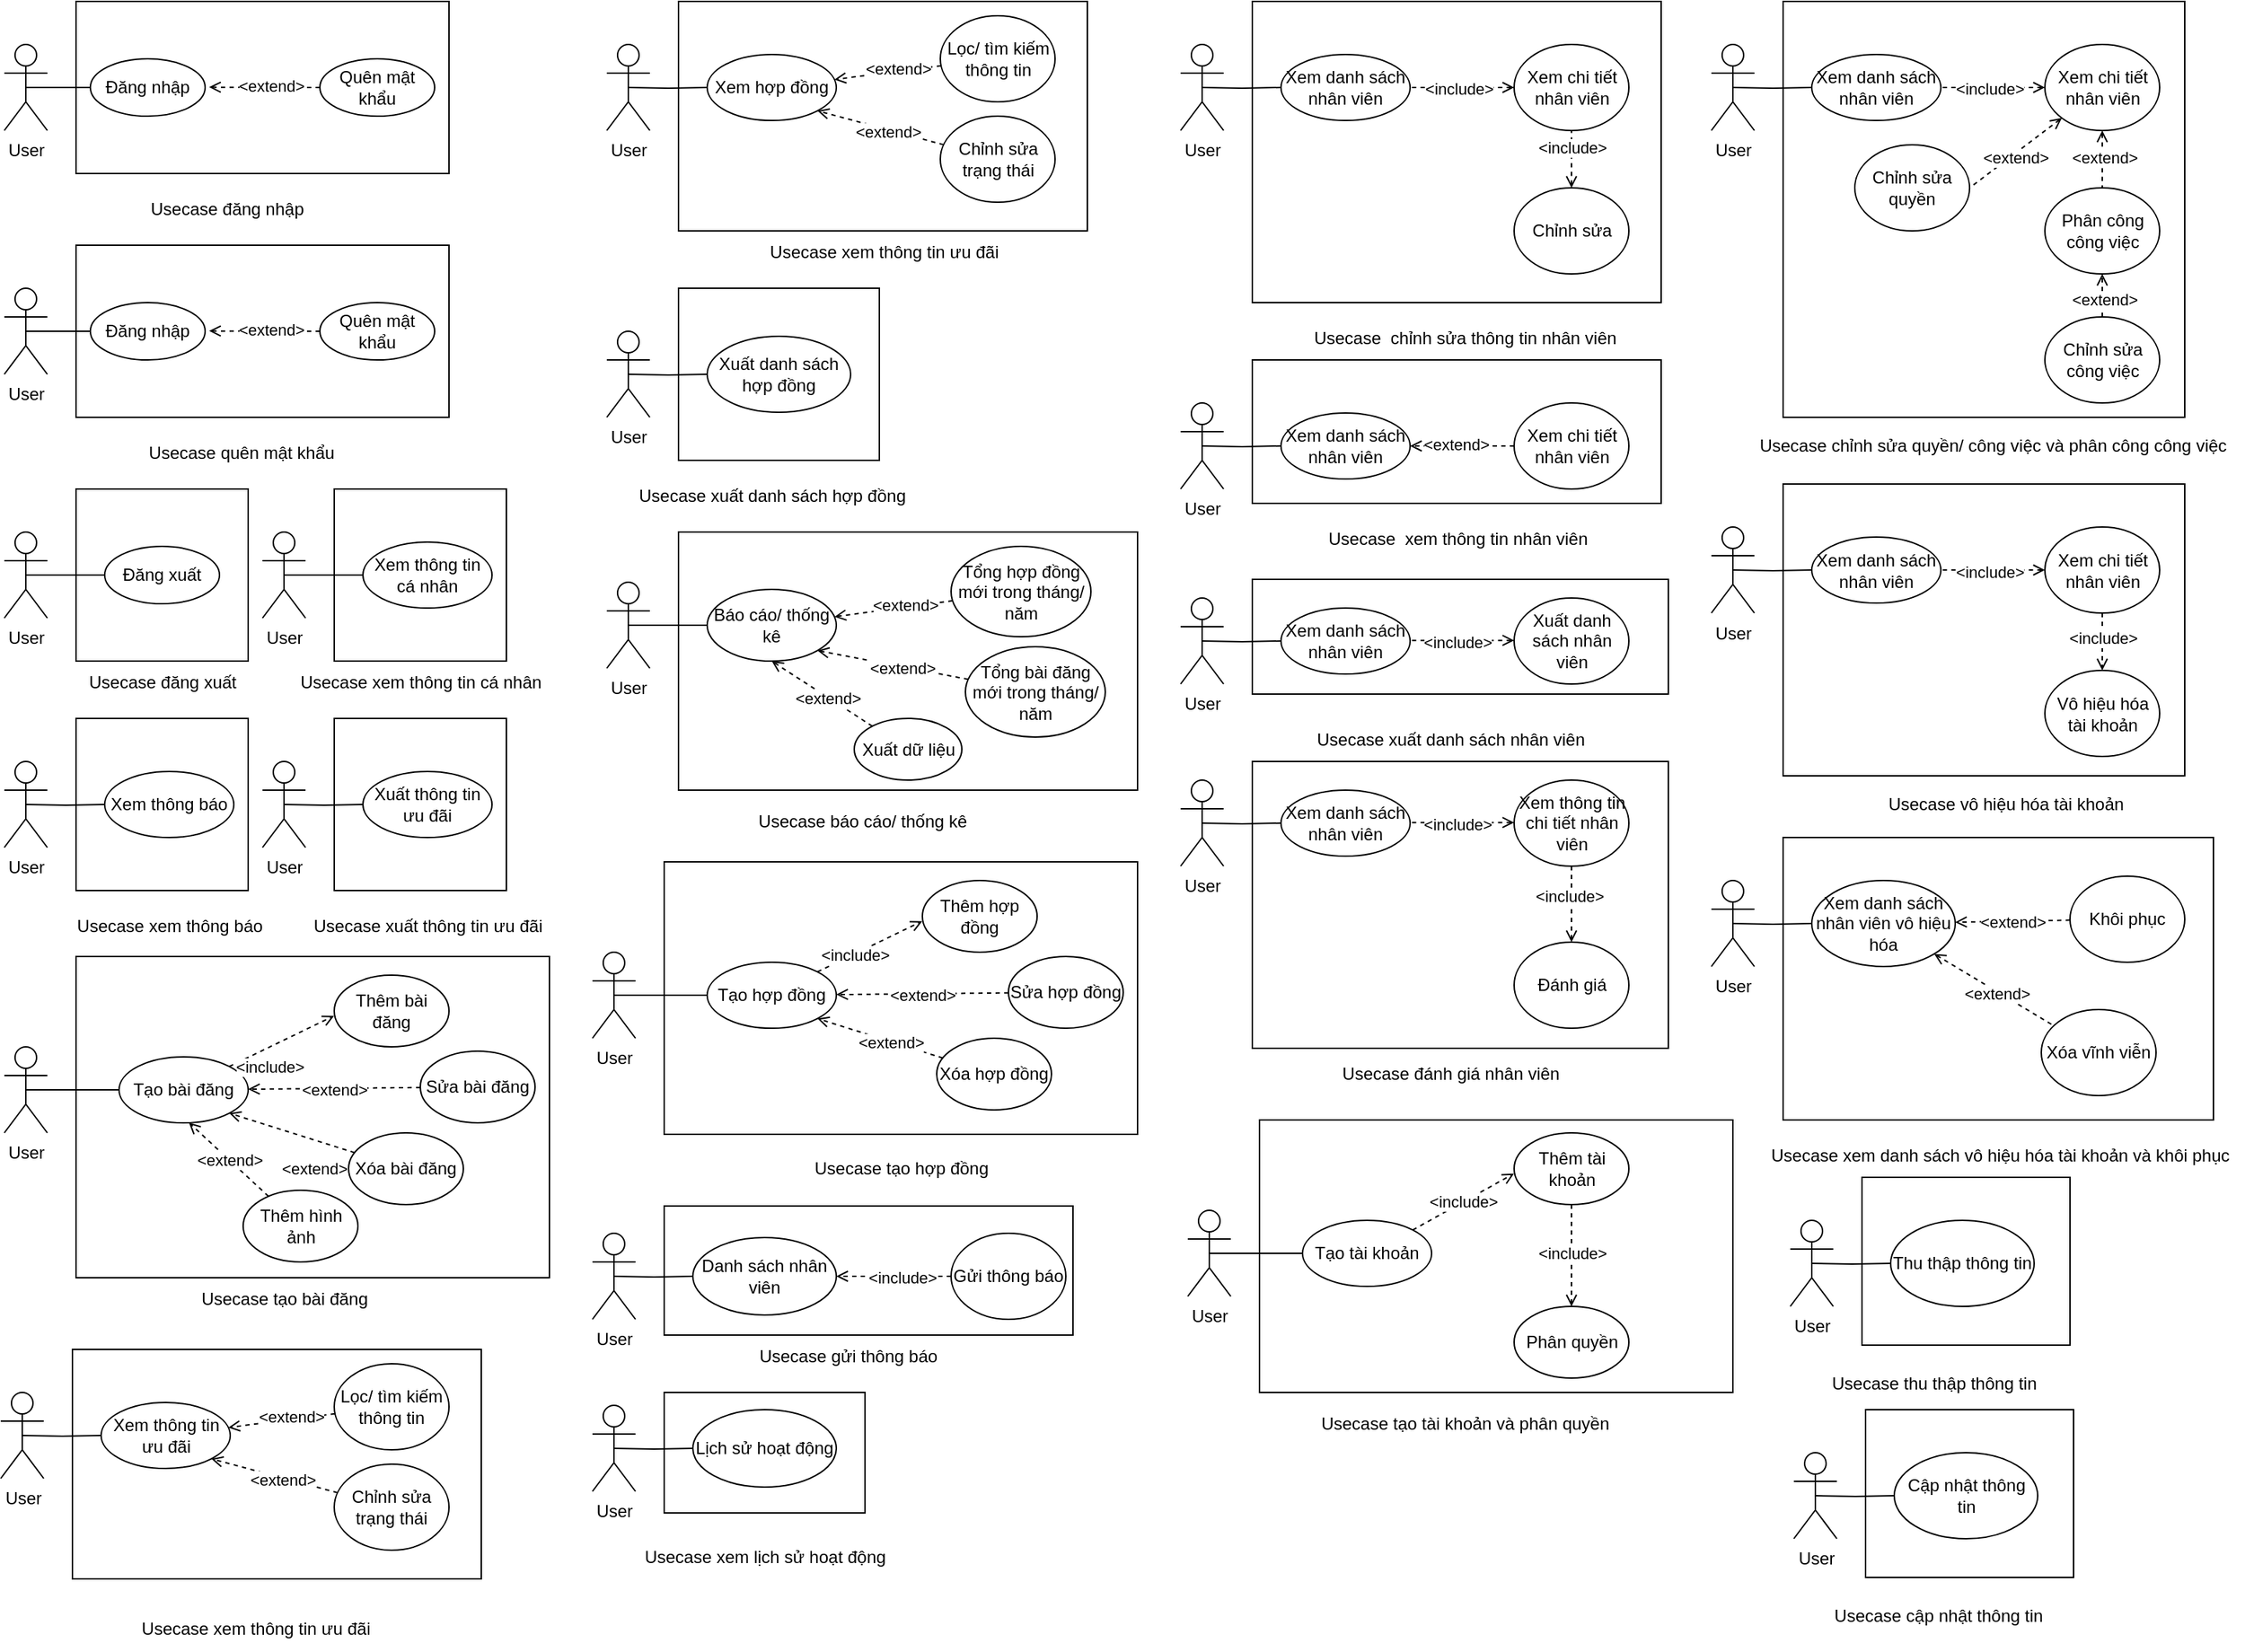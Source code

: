 <mxfile version="24.2.0" type="google">
  <diagram name="Trang-1" id="2wHpEtm3mTBA6YUAM0Wo">
    <mxGraphModel grid="1" page="1" gridSize="10" guides="1" tooltips="1" connect="1" arrows="1" fold="1" pageScale="1" pageWidth="827" pageHeight="1169" math="0" shadow="0">
      <root>
        <mxCell id="0" />
        <mxCell id="1" parent="0" />
        <mxCell id="NXhTkGFGI4r5e-Qz7Qgh-12" value="" style="rounded=0;whiteSpace=wrap;html=1;" vertex="1" parent="1">
          <mxGeometry x="80" width="260" height="120" as="geometry" />
        </mxCell>
        <mxCell id="NXhTkGFGI4r5e-Qz7Qgh-11" style="edgeStyle=orthogonalEdgeStyle;rounded=0;orthogonalLoop=1;jettySize=auto;html=1;exitX=0.5;exitY=0.5;exitDx=0;exitDy=0;exitPerimeter=0;entryX=0;entryY=0.5;entryDx=0;entryDy=0;endArrow=none;endFill=0;" edge="1" parent="1" source="NXhTkGFGI4r5e-Qz7Qgh-6" target="NXhTkGFGI4r5e-Qz7Qgh-7">
          <mxGeometry relative="1" as="geometry" />
        </mxCell>
        <mxCell id="NXhTkGFGI4r5e-Qz7Qgh-6" value="User" style="shape=umlActor;verticalLabelPosition=bottom;verticalAlign=top;html=1;outlineConnect=0;" vertex="1" parent="1">
          <mxGeometry x="30" y="30" width="30" height="60" as="geometry" />
        </mxCell>
        <mxCell id="NXhTkGFGI4r5e-Qz7Qgh-7" value="Đăng nhập" style="ellipse;whiteSpace=wrap;html=1;" vertex="1" parent="1">
          <mxGeometry x="90" y="40" width="80" height="40" as="geometry" />
        </mxCell>
        <mxCell id="NXhTkGFGI4r5e-Qz7Qgh-8" value="Quên mật khẩu" style="ellipse;whiteSpace=wrap;html=1;" vertex="1" parent="1">
          <mxGeometry x="250" y="40" width="80" height="40" as="geometry" />
        </mxCell>
        <mxCell id="NXhTkGFGI4r5e-Qz7Qgh-9" style="edgeStyle=orthogonalEdgeStyle;rounded=0;orthogonalLoop=1;jettySize=auto;html=1;entryX=1.035;entryY=0.495;entryDx=0;entryDy=0;entryPerimeter=0;dashed=1;endArrow=open;endFill=0;" edge="1" parent="1" source="NXhTkGFGI4r5e-Qz7Qgh-8" target="NXhTkGFGI4r5e-Qz7Qgh-7">
          <mxGeometry relative="1" as="geometry" />
        </mxCell>
        <mxCell id="NXhTkGFGI4r5e-Qz7Qgh-10" value="&amp;lt;extend&amp;gt;" style="edgeLabel;html=1;align=center;verticalAlign=middle;resizable=0;points=[];" connectable="0" vertex="1" parent="NXhTkGFGI4r5e-Qz7Qgh-9">
          <mxGeometry x="-0.121" y="-1" relative="1" as="geometry">
            <mxPoint as="offset" />
          </mxGeometry>
        </mxCell>
        <mxCell id="NXhTkGFGI4r5e-Qz7Qgh-13" value="" style="rounded=0;whiteSpace=wrap;html=1;" vertex="1" parent="1">
          <mxGeometry x="80" y="170" width="260" height="120" as="geometry" />
        </mxCell>
        <mxCell id="NXhTkGFGI4r5e-Qz7Qgh-14" style="edgeStyle=orthogonalEdgeStyle;rounded=0;orthogonalLoop=1;jettySize=auto;html=1;exitX=0.5;exitY=0.5;exitDx=0;exitDy=0;exitPerimeter=0;entryX=0;entryY=0.5;entryDx=0;entryDy=0;endArrow=none;endFill=0;" edge="1" parent="1" source="NXhTkGFGI4r5e-Qz7Qgh-15" target="NXhTkGFGI4r5e-Qz7Qgh-16">
          <mxGeometry relative="1" as="geometry" />
        </mxCell>
        <mxCell id="NXhTkGFGI4r5e-Qz7Qgh-15" value="User" style="shape=umlActor;verticalLabelPosition=bottom;verticalAlign=top;html=1;outlineConnect=0;" vertex="1" parent="1">
          <mxGeometry x="30" y="200" width="30" height="60" as="geometry" />
        </mxCell>
        <mxCell id="NXhTkGFGI4r5e-Qz7Qgh-16" value="Đăng nhập" style="ellipse;whiteSpace=wrap;html=1;" vertex="1" parent="1">
          <mxGeometry x="90" y="210" width="80" height="40" as="geometry" />
        </mxCell>
        <mxCell id="NXhTkGFGI4r5e-Qz7Qgh-17" value="Quên mật khẩu" style="ellipse;whiteSpace=wrap;html=1;" vertex="1" parent="1">
          <mxGeometry x="250" y="210" width="80" height="40" as="geometry" />
        </mxCell>
        <mxCell id="NXhTkGFGI4r5e-Qz7Qgh-18" style="edgeStyle=orthogonalEdgeStyle;rounded=0;orthogonalLoop=1;jettySize=auto;html=1;entryX=1.035;entryY=0.495;entryDx=0;entryDy=0;entryPerimeter=0;dashed=1;endArrow=open;endFill=0;" edge="1" parent="1" source="NXhTkGFGI4r5e-Qz7Qgh-17" target="NXhTkGFGI4r5e-Qz7Qgh-16">
          <mxGeometry relative="1" as="geometry" />
        </mxCell>
        <mxCell id="NXhTkGFGI4r5e-Qz7Qgh-19" value="&amp;lt;extend&amp;gt;" style="edgeLabel;html=1;align=center;verticalAlign=middle;resizable=0;points=[];" connectable="0" vertex="1" parent="NXhTkGFGI4r5e-Qz7Qgh-18">
          <mxGeometry x="-0.121" y="-1" relative="1" as="geometry">
            <mxPoint as="offset" />
          </mxGeometry>
        </mxCell>
        <mxCell id="NXhTkGFGI4r5e-Qz7Qgh-20" value="Usecase đăng nhập" style="text;html=1;align=center;verticalAlign=middle;resizable=0;points=[];autosize=1;strokeColor=none;fillColor=none;" vertex="1" parent="1">
          <mxGeometry x="120" y="130" width="130" height="30" as="geometry" />
        </mxCell>
        <mxCell id="NXhTkGFGI4r5e-Qz7Qgh-21" value="Usecase quên mật khẩu" style="text;html=1;align=center;verticalAlign=middle;resizable=0;points=[];autosize=1;strokeColor=none;fillColor=none;" vertex="1" parent="1">
          <mxGeometry x="120" y="300" width="150" height="30" as="geometry" />
        </mxCell>
        <mxCell id="NXhTkGFGI4r5e-Qz7Qgh-22" value="" style="rounded=0;whiteSpace=wrap;html=1;" vertex="1" parent="1">
          <mxGeometry x="80" y="340" width="120" height="120" as="geometry" />
        </mxCell>
        <mxCell id="NXhTkGFGI4r5e-Qz7Qgh-23" style="edgeStyle=orthogonalEdgeStyle;rounded=0;orthogonalLoop=1;jettySize=auto;html=1;exitX=0.5;exitY=0.5;exitDx=0;exitDy=0;exitPerimeter=0;entryX=0;entryY=0.5;entryDx=0;entryDy=0;endArrow=none;endFill=0;" edge="1" parent="1" source="NXhTkGFGI4r5e-Qz7Qgh-24" target="NXhTkGFGI4r5e-Qz7Qgh-25">
          <mxGeometry relative="1" as="geometry" />
        </mxCell>
        <mxCell id="NXhTkGFGI4r5e-Qz7Qgh-24" value="User" style="shape=umlActor;verticalLabelPosition=bottom;verticalAlign=top;html=1;outlineConnect=0;" vertex="1" parent="1">
          <mxGeometry x="30" y="370" width="30" height="60" as="geometry" />
        </mxCell>
        <mxCell id="NXhTkGFGI4r5e-Qz7Qgh-25" value="Đăng xuất" style="ellipse;whiteSpace=wrap;html=1;" vertex="1" parent="1">
          <mxGeometry x="100" y="380" width="80" height="40" as="geometry" />
        </mxCell>
        <mxCell id="NXhTkGFGI4r5e-Qz7Qgh-29" value="Usecase đăng xuất" style="text;html=1;align=center;verticalAlign=middle;resizable=0;points=[];autosize=1;strokeColor=none;fillColor=none;" vertex="1" parent="1">
          <mxGeometry x="75" y="460" width="130" height="30" as="geometry" />
        </mxCell>
        <mxCell id="NXhTkGFGI4r5e-Qz7Qgh-31" value="" style="rounded=0;whiteSpace=wrap;html=1;" vertex="1" parent="1">
          <mxGeometry x="260" y="340" width="120" height="120" as="geometry" />
        </mxCell>
        <mxCell id="NXhTkGFGI4r5e-Qz7Qgh-32" style="edgeStyle=orthogonalEdgeStyle;rounded=0;orthogonalLoop=1;jettySize=auto;html=1;exitX=0.5;exitY=0.5;exitDx=0;exitDy=0;exitPerimeter=0;entryX=0;entryY=0.5;entryDx=0;entryDy=0;endArrow=none;endFill=0;" edge="1" parent="1" source="NXhTkGFGI4r5e-Qz7Qgh-33" target="NXhTkGFGI4r5e-Qz7Qgh-34">
          <mxGeometry relative="1" as="geometry" />
        </mxCell>
        <mxCell id="NXhTkGFGI4r5e-Qz7Qgh-33" value="User" style="shape=umlActor;verticalLabelPosition=bottom;verticalAlign=top;html=1;outlineConnect=0;" vertex="1" parent="1">
          <mxGeometry x="210" y="370" width="30" height="60" as="geometry" />
        </mxCell>
        <mxCell id="NXhTkGFGI4r5e-Qz7Qgh-34" value="Xem thông tin cá nhân" style="ellipse;whiteSpace=wrap;html=1;" vertex="1" parent="1">
          <mxGeometry x="280" y="377" width="90" height="46" as="geometry" />
        </mxCell>
        <mxCell id="NXhTkGFGI4r5e-Qz7Qgh-35" value="Usecase xem thông tin cá nhân" style="text;html=1;align=center;verticalAlign=middle;resizable=0;points=[];autosize=1;strokeColor=none;fillColor=none;" vertex="1" parent="1">
          <mxGeometry x="225" y="460" width="190" height="30" as="geometry" />
        </mxCell>
        <mxCell id="NXhTkGFGI4r5e-Qz7Qgh-38" value="" style="rounded=0;whiteSpace=wrap;html=1;" vertex="1" parent="1">
          <mxGeometry x="80" y="500" width="120" height="120" as="geometry" />
        </mxCell>
        <mxCell id="NXhTkGFGI4r5e-Qz7Qgh-39" style="edgeStyle=orthogonalEdgeStyle;rounded=0;orthogonalLoop=1;jettySize=auto;html=1;exitX=0.5;exitY=0.5;exitDx=0;exitDy=0;exitPerimeter=0;entryX=0;entryY=0.5;entryDx=0;entryDy=0;endArrow=none;endFill=0;" edge="1" parent="1" target="NXhTkGFGI4r5e-Qz7Qgh-40">
          <mxGeometry relative="1" as="geometry">
            <mxPoint x="45" y="560" as="sourcePoint" />
          </mxGeometry>
        </mxCell>
        <mxCell id="NXhTkGFGI4r5e-Qz7Qgh-40" value="Xem thông báo" style="ellipse;whiteSpace=wrap;html=1;" vertex="1" parent="1">
          <mxGeometry x="100" y="537" width="90" height="46" as="geometry" />
        </mxCell>
        <mxCell id="NXhTkGFGI4r5e-Qz7Qgh-41" value="Usecase xem thông báo" style="text;html=1;align=center;verticalAlign=middle;resizable=0;points=[];autosize=1;strokeColor=none;fillColor=none;" vertex="1" parent="1">
          <mxGeometry x="70" y="630" width="150" height="30" as="geometry" />
        </mxCell>
        <mxCell id="NXhTkGFGI4r5e-Qz7Qgh-42" value="User" style="shape=umlActor;verticalLabelPosition=bottom;verticalAlign=top;html=1;outlineConnect=0;" vertex="1" parent="1">
          <mxGeometry x="30" y="530" width="30" height="60" as="geometry" />
        </mxCell>
        <mxCell id="NXhTkGFGI4r5e-Qz7Qgh-43" value="" style="rounded=0;whiteSpace=wrap;html=1;" vertex="1" parent="1">
          <mxGeometry x="80" y="666" width="330" height="224" as="geometry" />
        </mxCell>
        <mxCell id="NXhTkGFGI4r5e-Qz7Qgh-45" value="Tạo bài đăng" style="ellipse;whiteSpace=wrap;html=1;" vertex="1" parent="1">
          <mxGeometry x="110" y="736" width="90" height="46" as="geometry" />
        </mxCell>
        <mxCell id="NXhTkGFGI4r5e-Qz7Qgh-46" value="Usecase tạo bài đăng" style="text;html=1;align=center;verticalAlign=middle;resizable=0;points=[];autosize=1;strokeColor=none;fillColor=none;" vertex="1" parent="1">
          <mxGeometry x="155" y="890" width="140" height="30" as="geometry" />
        </mxCell>
        <mxCell id="NXhTkGFGI4r5e-Qz7Qgh-47" value="User" style="shape=umlActor;verticalLabelPosition=bottom;verticalAlign=top;html=1;outlineConnect=0;" vertex="1" parent="1">
          <mxGeometry x="30" y="729" width="30" height="60" as="geometry" />
        </mxCell>
        <mxCell id="NXhTkGFGI4r5e-Qz7Qgh-48" value="Thêm bài đăng" style="ellipse;whiteSpace=wrap;html=1;" vertex="1" parent="1">
          <mxGeometry x="260" y="679" width="80" height="50" as="geometry" />
        </mxCell>
        <mxCell id="NXhTkGFGI4r5e-Qz7Qgh-53" style="rounded=0;orthogonalLoop=1;jettySize=auto;html=1;dashed=1;endArrow=open;endFill=0;" edge="1" parent="1" source="NXhTkGFGI4r5e-Qz7Qgh-49" target="NXhTkGFGI4r5e-Qz7Qgh-45">
          <mxGeometry relative="1" as="geometry" />
        </mxCell>
        <mxCell id="NXhTkGFGI4r5e-Qz7Qgh-57" value="&amp;lt;extend&amp;gt;" style="edgeLabel;html=1;align=center;verticalAlign=middle;resizable=0;points=[];" connectable="0" vertex="1" parent="NXhTkGFGI4r5e-Qz7Qgh-53">
          <mxGeometry x="0.001" y="1" relative="1" as="geometry">
            <mxPoint as="offset" />
          </mxGeometry>
        </mxCell>
        <mxCell id="NXhTkGFGI4r5e-Qz7Qgh-49" value="Sửa bài đăng" style="ellipse;whiteSpace=wrap;html=1;" vertex="1" parent="1">
          <mxGeometry x="320" y="732" width="80" height="50" as="geometry" />
        </mxCell>
        <mxCell id="NXhTkGFGI4r5e-Qz7Qgh-55" style="rounded=0;orthogonalLoop=1;jettySize=auto;html=1;entryX=1;entryY=1;entryDx=0;entryDy=0;dashed=1;endArrow=open;endFill=0;" edge="1" parent="1" source="NXhTkGFGI4r5e-Qz7Qgh-50" target="NXhTkGFGI4r5e-Qz7Qgh-45">
          <mxGeometry relative="1" as="geometry" />
        </mxCell>
        <mxCell id="NXhTkGFGI4r5e-Qz7Qgh-50" value="Xóa bài đăng" style="ellipse;whiteSpace=wrap;html=1;" vertex="1" parent="1">
          <mxGeometry x="270" y="789" width="80" height="50" as="geometry" />
        </mxCell>
        <mxCell id="NXhTkGFGI4r5e-Qz7Qgh-51" style="rounded=0;orthogonalLoop=1;jettySize=auto;html=1;entryX=0.5;entryY=0.5;entryDx=0;entryDy=0;entryPerimeter=0;endArrow=none;endFill=0;" edge="1" parent="1" source="NXhTkGFGI4r5e-Qz7Qgh-45" target="NXhTkGFGI4r5e-Qz7Qgh-47">
          <mxGeometry relative="1" as="geometry" />
        </mxCell>
        <mxCell id="NXhTkGFGI4r5e-Qz7Qgh-58" value="&amp;lt;extend&amp;gt;" style="edgeLabel;html=1;align=center;verticalAlign=middle;resizable=0;points=[];rotation=0;" connectable="0" vertex="1" parent="1">
          <mxGeometry x="460" y="770" as="geometry">
            <mxPoint x="-214" y="44" as="offset" />
          </mxGeometry>
        </mxCell>
        <mxCell id="NXhTkGFGI4r5e-Qz7Qgh-59" style="rounded=0;orthogonalLoop=1;jettySize=auto;html=1;exitX=1;exitY=0;exitDx=0;exitDy=0;entryX=-0.001;entryY=0.567;entryDx=0;entryDy=0;entryPerimeter=0;dashed=1;endArrow=open;endFill=0;" edge="1" parent="1" source="NXhTkGFGI4r5e-Qz7Qgh-45" target="NXhTkGFGI4r5e-Qz7Qgh-48">
          <mxGeometry relative="1" as="geometry" />
        </mxCell>
        <mxCell id="NXhTkGFGI4r5e-Qz7Qgh-60" value="&amp;lt;include&amp;gt;" style="edgeLabel;html=1;align=center;verticalAlign=middle;resizable=0;points=[];" connectable="0" vertex="1" parent="1">
          <mxGeometry x="460" y="679" as="geometry">
            <mxPoint x="-245" y="64" as="offset" />
          </mxGeometry>
        </mxCell>
        <mxCell id="NXhTkGFGI4r5e-Qz7Qgh-61" style="rounded=0;orthogonalLoop=1;jettySize=auto;html=1;entryX=0.541;entryY=0.996;entryDx=0;entryDy=0;dashed=1;endArrow=open;endFill=0;entryPerimeter=0;" edge="1" parent="1" source="NXhTkGFGI4r5e-Qz7Qgh-62" target="NXhTkGFGI4r5e-Qz7Qgh-45">
          <mxGeometry relative="1" as="geometry">
            <mxPoint x="113.5" y="815" as="targetPoint" />
          </mxGeometry>
        </mxCell>
        <mxCell id="NXhTkGFGI4r5e-Qz7Qgh-62" value="Thêm hình ảnh" style="ellipse;whiteSpace=wrap;html=1;" vertex="1" parent="1">
          <mxGeometry x="196.5" y="829" width="80" height="50" as="geometry" />
        </mxCell>
        <mxCell id="NXhTkGFGI4r5e-Qz7Qgh-63" value="&amp;lt;extend&amp;gt;" style="edgeLabel;html=1;align=center;verticalAlign=middle;resizable=0;points=[];rotation=0;" connectable="0" vertex="1" parent="1">
          <mxGeometry x="415" y="789" as="geometry">
            <mxPoint x="-228" y="19" as="offset" />
          </mxGeometry>
        </mxCell>
        <mxCell id="NXhTkGFGI4r5e-Qz7Qgh-71" value="" style="rounded=0;whiteSpace=wrap;html=1;" vertex="1" parent="1">
          <mxGeometry x="77.5" y="940" width="285" height="160" as="geometry" />
        </mxCell>
        <mxCell id="NXhTkGFGI4r5e-Qz7Qgh-72" style="edgeStyle=orthogonalEdgeStyle;rounded=0;orthogonalLoop=1;jettySize=auto;html=1;exitX=0.5;exitY=0.5;exitDx=0;exitDy=0;exitPerimeter=0;entryX=0;entryY=0.5;entryDx=0;entryDy=0;endArrow=none;endFill=0;" edge="1" parent="1" target="NXhTkGFGI4r5e-Qz7Qgh-73">
          <mxGeometry relative="1" as="geometry">
            <mxPoint x="42.5" y="1000" as="sourcePoint" />
          </mxGeometry>
        </mxCell>
        <mxCell id="NXhTkGFGI4r5e-Qz7Qgh-73" value="Xem thông tin ưu đãi" style="ellipse;whiteSpace=wrap;html=1;" vertex="1" parent="1">
          <mxGeometry x="97.5" y="977" width="90" height="46" as="geometry" />
        </mxCell>
        <mxCell id="NXhTkGFGI4r5e-Qz7Qgh-74" value="User" style="shape=umlActor;verticalLabelPosition=bottom;verticalAlign=top;html=1;outlineConnect=0;" vertex="1" parent="1">
          <mxGeometry x="27.5" y="970" width="30" height="60" as="geometry" />
        </mxCell>
        <mxCell id="NXhTkGFGI4r5e-Qz7Qgh-75" value="Usecase xem thông tin ưu đãi" style="text;html=1;align=center;verticalAlign=middle;resizable=0;points=[];autosize=1;strokeColor=none;fillColor=none;" vertex="1" parent="1">
          <mxGeometry x="115" y="1120" width="180" height="30" as="geometry" />
        </mxCell>
        <mxCell id="NXhTkGFGI4r5e-Qz7Qgh-78" style="rounded=0;orthogonalLoop=1;jettySize=auto;html=1;dashed=1;endArrow=open;endFill=0;" edge="1" parent="1" source="NXhTkGFGI4r5e-Qz7Qgh-76" target="NXhTkGFGI4r5e-Qz7Qgh-73">
          <mxGeometry relative="1" as="geometry" />
        </mxCell>
        <mxCell id="NXhTkGFGI4r5e-Qz7Qgh-81" value="&amp;lt;extend&amp;gt;" style="edgeLabel;html=1;align=center;verticalAlign=middle;resizable=0;points=[];" connectable="0" vertex="1" parent="NXhTkGFGI4r5e-Qz7Qgh-78">
          <mxGeometry x="-0.189" y="-2" relative="1" as="geometry">
            <mxPoint as="offset" />
          </mxGeometry>
        </mxCell>
        <mxCell id="NXhTkGFGI4r5e-Qz7Qgh-76" value="Lọc/ tìm kiếm thông tin" style="ellipse;whiteSpace=wrap;html=1;" vertex="1" parent="1">
          <mxGeometry x="260" y="950" width="80" height="60" as="geometry" />
        </mxCell>
        <mxCell id="NXhTkGFGI4r5e-Qz7Qgh-79" style="rounded=0;orthogonalLoop=1;jettySize=auto;html=1;entryX=1;entryY=1;entryDx=0;entryDy=0;dashed=1;endArrow=open;endFill=0;" edge="1" parent="1" source="NXhTkGFGI4r5e-Qz7Qgh-77" target="NXhTkGFGI4r5e-Qz7Qgh-73">
          <mxGeometry relative="1" as="geometry" />
        </mxCell>
        <mxCell id="NXhTkGFGI4r5e-Qz7Qgh-82" value="&amp;lt;extend&amp;gt;" style="edgeLabel;html=1;align=center;verticalAlign=middle;resizable=0;points=[];" connectable="0" vertex="1" parent="NXhTkGFGI4r5e-Qz7Qgh-79">
          <mxGeometry x="-0.119" y="1" relative="1" as="geometry">
            <mxPoint as="offset" />
          </mxGeometry>
        </mxCell>
        <mxCell id="NXhTkGFGI4r5e-Qz7Qgh-77" value="Chỉnh sửa trạng thái" style="ellipse;whiteSpace=wrap;html=1;" vertex="1" parent="1">
          <mxGeometry x="260" y="1020" width="80" height="60" as="geometry" />
        </mxCell>
        <mxCell id="NXhTkGFGI4r5e-Qz7Qgh-83" value="" style="rounded=0;whiteSpace=wrap;html=1;" vertex="1" parent="1">
          <mxGeometry x="260" y="500" width="120" height="120" as="geometry" />
        </mxCell>
        <mxCell id="NXhTkGFGI4r5e-Qz7Qgh-84" style="edgeStyle=orthogonalEdgeStyle;rounded=0;orthogonalLoop=1;jettySize=auto;html=1;exitX=0.5;exitY=0.5;exitDx=0;exitDy=0;exitPerimeter=0;entryX=0;entryY=0.5;entryDx=0;entryDy=0;endArrow=none;endFill=0;" edge="1" parent="1" target="NXhTkGFGI4r5e-Qz7Qgh-85">
          <mxGeometry relative="1" as="geometry">
            <mxPoint x="225" y="560" as="sourcePoint" />
          </mxGeometry>
        </mxCell>
        <mxCell id="NXhTkGFGI4r5e-Qz7Qgh-85" value="Xuất thông tin ưu đãi" style="ellipse;whiteSpace=wrap;html=1;" vertex="1" parent="1">
          <mxGeometry x="280" y="537" width="90" height="46" as="geometry" />
        </mxCell>
        <mxCell id="NXhTkGFGI4r5e-Qz7Qgh-86" value="Usecase xuất thông tin ưu đãi" style="text;html=1;align=center;verticalAlign=middle;resizable=0;points=[];autosize=1;strokeColor=none;fillColor=none;" vertex="1" parent="1">
          <mxGeometry x="235" y="630" width="180" height="30" as="geometry" />
        </mxCell>
        <mxCell id="NXhTkGFGI4r5e-Qz7Qgh-87" value="User" style="shape=umlActor;verticalLabelPosition=bottom;verticalAlign=top;html=1;outlineConnect=0;" vertex="1" parent="1">
          <mxGeometry x="210" y="530" width="30" height="60" as="geometry" />
        </mxCell>
        <mxCell id="NXhTkGFGI4r5e-Qz7Qgh-88" value="" style="rounded=0;whiteSpace=wrap;html=1;" vertex="1" parent="1">
          <mxGeometry x="500" width="285" height="160" as="geometry" />
        </mxCell>
        <mxCell id="NXhTkGFGI4r5e-Qz7Qgh-89" style="edgeStyle=orthogonalEdgeStyle;rounded=0;orthogonalLoop=1;jettySize=auto;html=1;exitX=0.5;exitY=0.5;exitDx=0;exitDy=0;exitPerimeter=0;entryX=0;entryY=0.5;entryDx=0;entryDy=0;endArrow=none;endFill=0;" edge="1" parent="1" target="NXhTkGFGI4r5e-Qz7Qgh-90">
          <mxGeometry relative="1" as="geometry">
            <mxPoint x="465" y="60" as="sourcePoint" />
          </mxGeometry>
        </mxCell>
        <mxCell id="NXhTkGFGI4r5e-Qz7Qgh-90" value="Xem hợp đồng" style="ellipse;whiteSpace=wrap;html=1;" vertex="1" parent="1">
          <mxGeometry x="520" y="37" width="90" height="46" as="geometry" />
        </mxCell>
        <mxCell id="NXhTkGFGI4r5e-Qz7Qgh-91" value="User" style="shape=umlActor;verticalLabelPosition=bottom;verticalAlign=top;html=1;outlineConnect=0;" vertex="1" parent="1">
          <mxGeometry x="450" y="30" width="30" height="60" as="geometry" />
        </mxCell>
        <mxCell id="NXhTkGFGI4r5e-Qz7Qgh-92" value="Usecase xem thông tin ưu đãi" style="text;html=1;align=center;verticalAlign=middle;resizable=0;points=[];autosize=1;strokeColor=none;fillColor=none;" vertex="1" parent="1">
          <mxGeometry x="552.5" y="160" width="180" height="30" as="geometry" />
        </mxCell>
        <mxCell id="NXhTkGFGI4r5e-Qz7Qgh-93" style="rounded=0;orthogonalLoop=1;jettySize=auto;html=1;dashed=1;endArrow=open;endFill=0;" edge="1" parent="1" source="NXhTkGFGI4r5e-Qz7Qgh-95" target="NXhTkGFGI4r5e-Qz7Qgh-90">
          <mxGeometry relative="1" as="geometry" />
        </mxCell>
        <mxCell id="NXhTkGFGI4r5e-Qz7Qgh-94" value="&amp;lt;extend&amp;gt;" style="edgeLabel;html=1;align=center;verticalAlign=middle;resizable=0;points=[];" connectable="0" vertex="1" parent="NXhTkGFGI4r5e-Qz7Qgh-93">
          <mxGeometry x="-0.189" y="-2" relative="1" as="geometry">
            <mxPoint as="offset" />
          </mxGeometry>
        </mxCell>
        <mxCell id="NXhTkGFGI4r5e-Qz7Qgh-95" value="Lọc/ tìm kiếm thông tin" style="ellipse;whiteSpace=wrap;html=1;" vertex="1" parent="1">
          <mxGeometry x="682.5" y="10" width="80" height="60" as="geometry" />
        </mxCell>
        <mxCell id="NXhTkGFGI4r5e-Qz7Qgh-96" style="rounded=0;orthogonalLoop=1;jettySize=auto;html=1;entryX=1;entryY=1;entryDx=0;entryDy=0;dashed=1;endArrow=open;endFill=0;" edge="1" parent="1" source="NXhTkGFGI4r5e-Qz7Qgh-98" target="NXhTkGFGI4r5e-Qz7Qgh-90">
          <mxGeometry relative="1" as="geometry" />
        </mxCell>
        <mxCell id="NXhTkGFGI4r5e-Qz7Qgh-97" value="&amp;lt;extend&amp;gt;" style="edgeLabel;html=1;align=center;verticalAlign=middle;resizable=0;points=[];" connectable="0" vertex="1" parent="NXhTkGFGI4r5e-Qz7Qgh-96">
          <mxGeometry x="-0.119" y="1" relative="1" as="geometry">
            <mxPoint as="offset" />
          </mxGeometry>
        </mxCell>
        <mxCell id="NXhTkGFGI4r5e-Qz7Qgh-98" value="Chỉnh sửa trạng thái" style="ellipse;whiteSpace=wrap;html=1;" vertex="1" parent="1">
          <mxGeometry x="682.5" y="80" width="80" height="60" as="geometry" />
        </mxCell>
        <mxCell id="NXhTkGFGI4r5e-Qz7Qgh-99" value="" style="rounded=0;whiteSpace=wrap;html=1;" vertex="1" parent="1">
          <mxGeometry x="500" y="200" width="140" height="120" as="geometry" />
        </mxCell>
        <mxCell id="NXhTkGFGI4r5e-Qz7Qgh-100" style="edgeStyle=orthogonalEdgeStyle;rounded=0;orthogonalLoop=1;jettySize=auto;html=1;exitX=0.5;exitY=0.5;exitDx=0;exitDy=0;exitPerimeter=0;entryX=0;entryY=0.5;entryDx=0;entryDy=0;endArrow=none;endFill=0;" edge="1" parent="1" target="NXhTkGFGI4r5e-Qz7Qgh-101">
          <mxGeometry relative="1" as="geometry">
            <mxPoint x="465" y="260" as="sourcePoint" />
          </mxGeometry>
        </mxCell>
        <mxCell id="NXhTkGFGI4r5e-Qz7Qgh-101" value="Xuất danh sách hợp đồng" style="ellipse;whiteSpace=wrap;html=1;" vertex="1" parent="1">
          <mxGeometry x="520" y="233.5" width="100" height="53" as="geometry" />
        </mxCell>
        <mxCell id="NXhTkGFGI4r5e-Qz7Qgh-102" value="Usecase xuất danh sách hợp đồng" style="text;html=1;align=center;verticalAlign=middle;resizable=0;points=[];autosize=1;strokeColor=none;fillColor=none;" vertex="1" parent="1">
          <mxGeometry x="460" y="330" width="210" height="30" as="geometry" />
        </mxCell>
        <mxCell id="NXhTkGFGI4r5e-Qz7Qgh-103" value="User" style="shape=umlActor;verticalLabelPosition=bottom;verticalAlign=top;html=1;outlineConnect=0;" vertex="1" parent="1">
          <mxGeometry x="450" y="230" width="30" height="60" as="geometry" />
        </mxCell>
        <mxCell id="NXhTkGFGI4r5e-Qz7Qgh-104" value="" style="rounded=0;whiteSpace=wrap;html=1;" vertex="1" parent="1">
          <mxGeometry x="500" y="370" width="320" height="180" as="geometry" />
        </mxCell>
        <mxCell id="NXhTkGFGI4r5e-Qz7Qgh-105" style="edgeStyle=orthogonalEdgeStyle;rounded=0;orthogonalLoop=1;jettySize=auto;html=1;exitX=0.5;exitY=0.5;exitDx=0;exitDy=0;exitPerimeter=0;entryX=0;entryY=0.5;entryDx=0;entryDy=0;endArrow=none;endFill=0;" edge="1" parent="1" target="NXhTkGFGI4r5e-Qz7Qgh-106">
          <mxGeometry relative="1" as="geometry">
            <mxPoint x="465" y="437" as="sourcePoint" />
            <Array as="points">
              <mxPoint x="465" y="435" />
            </Array>
          </mxGeometry>
        </mxCell>
        <mxCell id="NXhTkGFGI4r5e-Qz7Qgh-106" value="Báo cáo/ thống kê" style="ellipse;whiteSpace=wrap;html=1;" vertex="1" parent="1">
          <mxGeometry x="520" y="410" width="90" height="50" as="geometry" />
        </mxCell>
        <mxCell id="NXhTkGFGI4r5e-Qz7Qgh-107" value="User" style="shape=umlActor;verticalLabelPosition=bottom;verticalAlign=top;html=1;outlineConnect=0;" vertex="1" parent="1">
          <mxGeometry x="450" y="405" width="30" height="60" as="geometry" />
        </mxCell>
        <mxCell id="NXhTkGFGI4r5e-Qz7Qgh-108" value="Usecase báo cáo/ thống kê" style="text;html=1;align=center;verticalAlign=middle;resizable=0;points=[];autosize=1;strokeColor=none;fillColor=none;" vertex="1" parent="1">
          <mxGeometry x="542.5" y="557" width="170" height="30" as="geometry" />
        </mxCell>
        <mxCell id="NXhTkGFGI4r5e-Qz7Qgh-109" style="rounded=0;orthogonalLoop=1;jettySize=auto;html=1;dashed=1;endArrow=open;endFill=0;" edge="1" parent="1" source="NXhTkGFGI4r5e-Qz7Qgh-111" target="NXhTkGFGI4r5e-Qz7Qgh-106">
          <mxGeometry relative="1" as="geometry" />
        </mxCell>
        <mxCell id="NXhTkGFGI4r5e-Qz7Qgh-110" value="&amp;lt;extend&amp;gt;" style="edgeLabel;html=1;align=center;verticalAlign=middle;resizable=0;points=[];" connectable="0" vertex="1" parent="NXhTkGFGI4r5e-Qz7Qgh-109">
          <mxGeometry x="-0.189" y="-2" relative="1" as="geometry">
            <mxPoint as="offset" />
          </mxGeometry>
        </mxCell>
        <mxCell id="NXhTkGFGI4r5e-Qz7Qgh-111" value="Tổng hợp đồng mới trong tháng/ năm" style="ellipse;whiteSpace=wrap;html=1;" vertex="1" parent="1">
          <mxGeometry x="690" y="380" width="97.5" height="63" as="geometry" />
        </mxCell>
        <mxCell id="NXhTkGFGI4r5e-Qz7Qgh-112" style="rounded=0;orthogonalLoop=1;jettySize=auto;html=1;entryX=1;entryY=1;entryDx=0;entryDy=0;dashed=1;endArrow=open;endFill=0;" edge="1" parent="1" source="NXhTkGFGI4r5e-Qz7Qgh-114" target="NXhTkGFGI4r5e-Qz7Qgh-106">
          <mxGeometry relative="1" as="geometry" />
        </mxCell>
        <mxCell id="NXhTkGFGI4r5e-Qz7Qgh-113" value="&amp;lt;extend&amp;gt;" style="edgeLabel;html=1;align=center;verticalAlign=middle;resizable=0;points=[];" connectable="0" vertex="1" parent="NXhTkGFGI4r5e-Qz7Qgh-112">
          <mxGeometry x="-0.119" y="1" relative="1" as="geometry">
            <mxPoint as="offset" />
          </mxGeometry>
        </mxCell>
        <mxCell id="NXhTkGFGI4r5e-Qz7Qgh-114" value="Tổng bài đăng mới trong tháng/ năm" style="ellipse;whiteSpace=wrap;html=1;" vertex="1" parent="1">
          <mxGeometry x="700" y="450" width="97.5" height="63" as="geometry" />
        </mxCell>
        <mxCell id="NXhTkGFGI4r5e-Qz7Qgh-116" style="rounded=0;orthogonalLoop=1;jettySize=auto;html=1;entryX=0.5;entryY=1;entryDx=0;entryDy=0;dashed=1;endArrow=open;endFill=0;" edge="1" parent="1" source="NXhTkGFGI4r5e-Qz7Qgh-118" target="NXhTkGFGI4r5e-Qz7Qgh-106">
          <mxGeometry relative="1" as="geometry">
            <mxPoint x="499.5" y="470" as="targetPoint" />
          </mxGeometry>
        </mxCell>
        <mxCell id="NXhTkGFGI4r5e-Qz7Qgh-117" value="&amp;lt;extend&amp;gt;" style="edgeLabel;html=1;align=center;verticalAlign=middle;resizable=0;points=[];" connectable="0" vertex="1" parent="NXhTkGFGI4r5e-Qz7Qgh-116">
          <mxGeometry x="-0.119" y="1" relative="1" as="geometry">
            <mxPoint as="offset" />
          </mxGeometry>
        </mxCell>
        <mxCell id="NXhTkGFGI4r5e-Qz7Qgh-118" value="Xuất dữ liệu" style="ellipse;whiteSpace=wrap;html=1;" vertex="1" parent="1">
          <mxGeometry x="622.5" y="500" width="75" height="43" as="geometry" />
        </mxCell>
        <mxCell id="NXhTkGFGI4r5e-Qz7Qgh-119" value="" style="rounded=0;whiteSpace=wrap;html=1;" vertex="1" parent="1">
          <mxGeometry x="490" y="600" width="330" height="190" as="geometry" />
        </mxCell>
        <mxCell id="NXhTkGFGI4r5e-Qz7Qgh-120" value="Tạo hợp đồng" style="ellipse;whiteSpace=wrap;html=1;" vertex="1" parent="1">
          <mxGeometry x="520" y="670" width="90" height="46" as="geometry" />
        </mxCell>
        <mxCell id="NXhTkGFGI4r5e-Qz7Qgh-121" value="Usecase tạo hợp đồng" style="text;html=1;align=center;verticalAlign=middle;resizable=0;points=[];autosize=1;strokeColor=none;fillColor=none;" vertex="1" parent="1">
          <mxGeometry x="585" y="799" width="140" height="30" as="geometry" />
        </mxCell>
        <mxCell id="NXhTkGFGI4r5e-Qz7Qgh-122" value="User" style="shape=umlActor;verticalLabelPosition=bottom;verticalAlign=top;html=1;outlineConnect=0;" vertex="1" parent="1">
          <mxGeometry x="440" y="663" width="30" height="60" as="geometry" />
        </mxCell>
        <mxCell id="NXhTkGFGI4r5e-Qz7Qgh-123" value="Thêm hợp đồng" style="ellipse;whiteSpace=wrap;html=1;" vertex="1" parent="1">
          <mxGeometry x="670" y="613" width="80" height="50" as="geometry" />
        </mxCell>
        <mxCell id="NXhTkGFGI4r5e-Qz7Qgh-124" style="rounded=0;orthogonalLoop=1;jettySize=auto;html=1;dashed=1;endArrow=open;endFill=0;" edge="1" parent="1" source="NXhTkGFGI4r5e-Qz7Qgh-126" target="NXhTkGFGI4r5e-Qz7Qgh-120">
          <mxGeometry relative="1" as="geometry" />
        </mxCell>
        <mxCell id="NXhTkGFGI4r5e-Qz7Qgh-125" value="&amp;lt;extend&amp;gt;" style="edgeLabel;html=1;align=center;verticalAlign=middle;resizable=0;points=[];" connectable="0" vertex="1" parent="NXhTkGFGI4r5e-Qz7Qgh-124">
          <mxGeometry x="0.001" y="1" relative="1" as="geometry">
            <mxPoint as="offset" />
          </mxGeometry>
        </mxCell>
        <mxCell id="NXhTkGFGI4r5e-Qz7Qgh-126" value="Sửa hợp đồng" style="ellipse;whiteSpace=wrap;html=1;" vertex="1" parent="1">
          <mxGeometry x="730" y="666" width="80" height="50" as="geometry" />
        </mxCell>
        <mxCell id="NXhTkGFGI4r5e-Qz7Qgh-127" style="rounded=0;orthogonalLoop=1;jettySize=auto;html=1;entryX=1;entryY=1;entryDx=0;entryDy=0;dashed=1;endArrow=open;endFill=0;" edge="1" parent="1" source="NXhTkGFGI4r5e-Qz7Qgh-128" target="NXhTkGFGI4r5e-Qz7Qgh-120">
          <mxGeometry relative="1" as="geometry" />
        </mxCell>
        <mxCell id="NXhTkGFGI4r5e-Qz7Qgh-128" value="Xóa hợp đồng" style="ellipse;whiteSpace=wrap;html=1;" vertex="1" parent="1">
          <mxGeometry x="680" y="723" width="80" height="50" as="geometry" />
        </mxCell>
        <mxCell id="NXhTkGFGI4r5e-Qz7Qgh-129" style="rounded=0;orthogonalLoop=1;jettySize=auto;html=1;entryX=0.5;entryY=0.5;entryDx=0;entryDy=0;entryPerimeter=0;endArrow=none;endFill=0;" edge="1" parent="1" source="NXhTkGFGI4r5e-Qz7Qgh-120" target="NXhTkGFGI4r5e-Qz7Qgh-122">
          <mxGeometry relative="1" as="geometry" />
        </mxCell>
        <mxCell id="NXhTkGFGI4r5e-Qz7Qgh-130" value="&amp;lt;extend&amp;gt;" style="edgeLabel;html=1;align=center;verticalAlign=middle;resizable=0;points=[];rotation=0;" connectable="0" vertex="1" parent="1">
          <mxGeometry x="870" y="704" as="geometry">
            <mxPoint x="-222" y="22" as="offset" />
          </mxGeometry>
        </mxCell>
        <mxCell id="NXhTkGFGI4r5e-Qz7Qgh-131" style="rounded=0;orthogonalLoop=1;jettySize=auto;html=1;exitX=1;exitY=0;exitDx=0;exitDy=0;entryX=-0.001;entryY=0.567;entryDx=0;entryDy=0;entryPerimeter=0;dashed=1;endArrow=open;endFill=0;" edge="1" parent="1" source="NXhTkGFGI4r5e-Qz7Qgh-120" target="NXhTkGFGI4r5e-Qz7Qgh-123">
          <mxGeometry relative="1" as="geometry" />
        </mxCell>
        <mxCell id="NXhTkGFGI4r5e-Qz7Qgh-132" value="&amp;lt;include&amp;gt;" style="edgeLabel;html=1;align=center;verticalAlign=middle;resizable=0;points=[];" connectable="0" vertex="1" parent="1">
          <mxGeometry x="870" y="613" as="geometry">
            <mxPoint x="-247" y="52" as="offset" />
          </mxGeometry>
        </mxCell>
        <mxCell id="RUgw21GSasjtcwkr1m74-1" value="" style="rounded=0;whiteSpace=wrap;html=1;" vertex="1" parent="1">
          <mxGeometry x="490" y="840" width="285" height="90" as="geometry" />
        </mxCell>
        <mxCell id="RUgw21GSasjtcwkr1m74-2" style="edgeStyle=orthogonalEdgeStyle;rounded=0;orthogonalLoop=1;jettySize=auto;html=1;exitX=0.5;exitY=0.5;exitDx=0;exitDy=0;exitPerimeter=0;entryX=0;entryY=0.5;entryDx=0;entryDy=0;endArrow=none;endFill=0;" edge="1" parent="1" target="RUgw21GSasjtcwkr1m74-3">
          <mxGeometry relative="1" as="geometry">
            <mxPoint x="455" y="889" as="sourcePoint" />
          </mxGeometry>
        </mxCell>
        <mxCell id="RUgw21GSasjtcwkr1m74-3" value="Danh sách nhân viên" style="ellipse;whiteSpace=wrap;html=1;" vertex="1" parent="1">
          <mxGeometry x="510" y="862" width="100" height="54" as="geometry" />
        </mxCell>
        <mxCell id="RUgw21GSasjtcwkr1m74-4" value="User" style="shape=umlActor;verticalLabelPosition=bottom;verticalAlign=top;html=1;outlineConnect=0;" vertex="1" parent="1">
          <mxGeometry x="440" y="859" width="30" height="60" as="geometry" />
        </mxCell>
        <mxCell id="RUgw21GSasjtcwkr1m74-5" value="Usecase gửi thông báo" style="text;html=1;align=center;verticalAlign=middle;resizable=0;points=[];autosize=1;strokeColor=none;fillColor=none;" vertex="1" parent="1">
          <mxGeometry x="542.5" y="930" width="150" height="30" as="geometry" />
        </mxCell>
        <mxCell id="RUgw21GSasjtcwkr1m74-6" style="rounded=0;orthogonalLoop=1;jettySize=auto;html=1;dashed=1;endArrow=open;endFill=0;" edge="1" parent="1" source="RUgw21GSasjtcwkr1m74-8" target="RUgw21GSasjtcwkr1m74-3">
          <mxGeometry relative="1" as="geometry" />
        </mxCell>
        <mxCell id="RUgw21GSasjtcwkr1m74-13" value="&amp;lt;include&amp;gt;" style="edgeLabel;html=1;align=center;verticalAlign=middle;resizable=0;points=[];" connectable="0" vertex="1" parent="RUgw21GSasjtcwkr1m74-6">
          <mxGeometry x="-0.156" y="1" relative="1" as="geometry">
            <mxPoint as="offset" />
          </mxGeometry>
        </mxCell>
        <mxCell id="RUgw21GSasjtcwkr1m74-8" value="Gửi thông báo" style="ellipse;whiteSpace=wrap;html=1;" vertex="1" parent="1">
          <mxGeometry x="690" y="859" width="80" height="60" as="geometry" />
        </mxCell>
        <mxCell id="RUgw21GSasjtcwkr1m74-14" value="" style="rounded=0;whiteSpace=wrap;html=1;" vertex="1" parent="1">
          <mxGeometry x="490" y="970" width="140" height="84" as="geometry" />
        </mxCell>
        <mxCell id="RUgw21GSasjtcwkr1m74-15" style="edgeStyle=orthogonalEdgeStyle;rounded=0;orthogonalLoop=1;jettySize=auto;html=1;exitX=0.5;exitY=0.5;exitDx=0;exitDy=0;exitPerimeter=0;entryX=0;entryY=0.5;entryDx=0;entryDy=0;endArrow=none;endFill=0;" edge="1" parent="1" target="RUgw21GSasjtcwkr1m74-16">
          <mxGeometry relative="1" as="geometry">
            <mxPoint x="455" y="1009" as="sourcePoint" />
          </mxGeometry>
        </mxCell>
        <mxCell id="RUgw21GSasjtcwkr1m74-16" value="Lịch sử hoạt động" style="ellipse;whiteSpace=wrap;html=1;" vertex="1" parent="1">
          <mxGeometry x="510" y="982" width="100" height="54" as="geometry" />
        </mxCell>
        <mxCell id="RUgw21GSasjtcwkr1m74-17" value="User" style="shape=umlActor;verticalLabelPosition=bottom;verticalAlign=top;html=1;outlineConnect=0;" vertex="1" parent="1">
          <mxGeometry x="440" y="979" width="30" height="60" as="geometry" />
        </mxCell>
        <mxCell id="RUgw21GSasjtcwkr1m74-21" value="Usecase xem lịch sử hoạt động" style="text;html=1;align=center;verticalAlign=middle;resizable=0;points=[];autosize=1;strokeColor=none;fillColor=none;" vertex="1" parent="1">
          <mxGeometry x="465" y="1070" width="190" height="30" as="geometry" />
        </mxCell>
        <mxCell id="RUgw21GSasjtcwkr1m74-22" value="" style="rounded=0;whiteSpace=wrap;html=1;" vertex="1" parent="1">
          <mxGeometry x="900" width="285" height="210" as="geometry" />
        </mxCell>
        <mxCell id="RUgw21GSasjtcwkr1m74-23" style="edgeStyle=orthogonalEdgeStyle;rounded=0;orthogonalLoop=1;jettySize=auto;html=1;exitX=0.5;exitY=0.5;exitDx=0;exitDy=0;exitPerimeter=0;entryX=0;entryY=0.5;entryDx=0;entryDy=0;endArrow=none;endFill=0;" edge="1" parent="1" target="RUgw21GSasjtcwkr1m74-24">
          <mxGeometry relative="1" as="geometry">
            <mxPoint x="865" y="60" as="sourcePoint" />
          </mxGeometry>
        </mxCell>
        <mxCell id="RUgw21GSasjtcwkr1m74-24" value="Xem danh sách nhân viên" style="ellipse;whiteSpace=wrap;html=1;" vertex="1" parent="1">
          <mxGeometry x="920" y="37" width="90" height="46" as="geometry" />
        </mxCell>
        <mxCell id="RUgw21GSasjtcwkr1m74-25" value="User" style="shape=umlActor;verticalLabelPosition=bottom;verticalAlign=top;html=1;outlineConnect=0;" vertex="1" parent="1">
          <mxGeometry x="850" y="30" width="30" height="60" as="geometry" />
        </mxCell>
        <mxCell id="RUgw21GSasjtcwkr1m74-26" style="rounded=0;orthogonalLoop=1;jettySize=auto;html=1;dashed=1;endArrow=none;endFill=0;startArrow=open;startFill=0;" edge="1" parent="1" source="RUgw21GSasjtcwkr1m74-28" target="RUgw21GSasjtcwkr1m74-24">
          <mxGeometry relative="1" as="geometry" />
        </mxCell>
        <mxCell id="RUgw21GSasjtcwkr1m74-34" value="&amp;lt;include&amp;gt;" style="edgeLabel;html=1;align=center;verticalAlign=middle;resizable=0;points=[];" connectable="0" vertex="1" parent="RUgw21GSasjtcwkr1m74-26">
          <mxGeometry x="0.079" y="1" relative="1" as="geometry">
            <mxPoint as="offset" />
          </mxGeometry>
        </mxCell>
        <mxCell id="RUgw21GSasjtcwkr1m74-28" value="Xem chi tiết nhân viên" style="ellipse;whiteSpace=wrap;html=1;" vertex="1" parent="1">
          <mxGeometry x="1082.5" y="30" width="80" height="60" as="geometry" />
        </mxCell>
        <mxCell id="RUgw21GSasjtcwkr1m74-33" style="edgeStyle=orthogonalEdgeStyle;rounded=0;orthogonalLoop=1;jettySize=auto;html=1;entryX=0.5;entryY=1;entryDx=0;entryDy=0;dashed=1;startArrow=open;startFill=0;endArrow=none;endFill=0;" edge="1" parent="1" source="RUgw21GSasjtcwkr1m74-32" target="RUgw21GSasjtcwkr1m74-28">
          <mxGeometry relative="1" as="geometry">
            <Array as="points">
              <mxPoint x="1123" y="100" />
              <mxPoint x="1123" y="100" />
            </Array>
          </mxGeometry>
        </mxCell>
        <mxCell id="RUgw21GSasjtcwkr1m74-35" value="&amp;lt;include&amp;gt;" style="edgeLabel;html=1;align=center;verticalAlign=middle;resizable=0;points=[];" connectable="0" vertex="1" parent="RUgw21GSasjtcwkr1m74-33">
          <mxGeometry x="0.4" relative="1" as="geometry">
            <mxPoint as="offset" />
          </mxGeometry>
        </mxCell>
        <mxCell id="RUgw21GSasjtcwkr1m74-32" value="Chỉnh sửa" style="ellipse;whiteSpace=wrap;html=1;" vertex="1" parent="1">
          <mxGeometry x="1082.5" y="130" width="80" height="60" as="geometry" />
        </mxCell>
        <mxCell id="RUgw21GSasjtcwkr1m74-36" value="Usecase&amp;nbsp; chỉnh sửa thông tin nhân viên" style="text;html=1;align=center;verticalAlign=middle;resizable=0;points=[];autosize=1;strokeColor=none;fillColor=none;" vertex="1" parent="1">
          <mxGeometry x="932.5" y="220" width="230" height="30" as="geometry" />
        </mxCell>
        <mxCell id="RUgw21GSasjtcwkr1m74-37" value="" style="rounded=0;whiteSpace=wrap;html=1;" vertex="1" parent="1">
          <mxGeometry x="900" y="250" width="285" height="100" as="geometry" />
        </mxCell>
        <mxCell id="RUgw21GSasjtcwkr1m74-38" style="edgeStyle=orthogonalEdgeStyle;rounded=0;orthogonalLoop=1;jettySize=auto;html=1;exitX=0.5;exitY=0.5;exitDx=0;exitDy=0;exitPerimeter=0;entryX=0;entryY=0.5;entryDx=0;entryDy=0;endArrow=none;endFill=0;" edge="1" parent="1" target="RUgw21GSasjtcwkr1m74-39">
          <mxGeometry relative="1" as="geometry">
            <mxPoint x="865" y="310" as="sourcePoint" />
          </mxGeometry>
        </mxCell>
        <mxCell id="RUgw21GSasjtcwkr1m74-39" value="Xem danh sách nhân viên" style="ellipse;whiteSpace=wrap;html=1;" vertex="1" parent="1">
          <mxGeometry x="920" y="287" width="90" height="46" as="geometry" />
        </mxCell>
        <mxCell id="RUgw21GSasjtcwkr1m74-40" value="User" style="shape=umlActor;verticalLabelPosition=bottom;verticalAlign=top;html=1;outlineConnect=0;" vertex="1" parent="1">
          <mxGeometry x="850" y="280" width="30" height="60" as="geometry" />
        </mxCell>
        <mxCell id="RUgw21GSasjtcwkr1m74-41" style="rounded=0;orthogonalLoop=1;jettySize=auto;html=1;dashed=1;endArrow=open;endFill=0;startArrow=none;startFill=0;" edge="1" parent="1" source="RUgw21GSasjtcwkr1m74-43" target="RUgw21GSasjtcwkr1m74-39">
          <mxGeometry relative="1" as="geometry" />
        </mxCell>
        <mxCell id="RUgw21GSasjtcwkr1m74-47" value="&amp;lt;extend&amp;gt;" style="edgeLabel;html=1;align=center;verticalAlign=middle;resizable=0;points=[];" connectable="0" vertex="1" parent="RUgw21GSasjtcwkr1m74-41">
          <mxGeometry x="0.112" y="-1" relative="1" as="geometry">
            <mxPoint as="offset" />
          </mxGeometry>
        </mxCell>
        <mxCell id="RUgw21GSasjtcwkr1m74-43" value="Xem chi tiết nhân viên" style="ellipse;whiteSpace=wrap;html=1;" vertex="1" parent="1">
          <mxGeometry x="1082.5" y="280" width="80" height="60" as="geometry" />
        </mxCell>
        <mxCell id="RUgw21GSasjtcwkr1m74-48" value="Usecase&amp;nbsp; xem thông tin nhân viên" style="text;html=1;align=center;verticalAlign=middle;resizable=0;points=[];autosize=1;strokeColor=none;fillColor=none;" vertex="1" parent="1">
          <mxGeometry x="942.5" y="360" width="200" height="30" as="geometry" />
        </mxCell>
        <mxCell id="RUgw21GSasjtcwkr1m74-49" value="" style="rounded=0;whiteSpace=wrap;html=1;" vertex="1" parent="1">
          <mxGeometry x="900" y="403" width="290" height="80" as="geometry" />
        </mxCell>
        <mxCell id="RUgw21GSasjtcwkr1m74-50" style="edgeStyle=orthogonalEdgeStyle;rounded=0;orthogonalLoop=1;jettySize=auto;html=1;exitX=0.5;exitY=0.5;exitDx=0;exitDy=0;exitPerimeter=0;entryX=0;entryY=0.5;entryDx=0;entryDy=0;endArrow=none;endFill=0;" edge="1" parent="1" target="RUgw21GSasjtcwkr1m74-51">
          <mxGeometry relative="1" as="geometry">
            <mxPoint x="865" y="446" as="sourcePoint" />
          </mxGeometry>
        </mxCell>
        <mxCell id="RUgw21GSasjtcwkr1m74-51" value="Xem danh sách nhân viên" style="ellipse;whiteSpace=wrap;html=1;" vertex="1" parent="1">
          <mxGeometry x="920" y="423" width="90" height="46" as="geometry" />
        </mxCell>
        <mxCell id="RUgw21GSasjtcwkr1m74-52" value="User" style="shape=umlActor;verticalLabelPosition=bottom;verticalAlign=top;html=1;outlineConnect=0;" vertex="1" parent="1">
          <mxGeometry x="850" y="416" width="30" height="60" as="geometry" />
        </mxCell>
        <mxCell id="RUgw21GSasjtcwkr1m74-55" value="Xuất danh sách nhân viên" style="ellipse;whiteSpace=wrap;html=1;" vertex="1" parent="1">
          <mxGeometry x="1082.5" y="416" width="80" height="60" as="geometry" />
        </mxCell>
        <mxCell id="RUgw21GSasjtcwkr1m74-57" style="rounded=0;orthogonalLoop=1;jettySize=auto;html=1;dashed=1;endArrow=none;endFill=0;startArrow=open;startFill=0;" edge="1" parent="1">
          <mxGeometry relative="1" as="geometry">
            <mxPoint x="1082.5" y="445.6" as="sourcePoint" />
            <mxPoint x="1009.5" y="445.6" as="targetPoint" />
          </mxGeometry>
        </mxCell>
        <mxCell id="RUgw21GSasjtcwkr1m74-58" value="&amp;lt;include&amp;gt;" style="edgeLabel;html=1;align=center;verticalAlign=middle;resizable=0;points=[];" connectable="0" vertex="1" parent="RUgw21GSasjtcwkr1m74-57">
          <mxGeometry x="0.079" y="1" relative="1" as="geometry">
            <mxPoint as="offset" />
          </mxGeometry>
        </mxCell>
        <mxCell id="RUgw21GSasjtcwkr1m74-59" value="Usecase xuất danh sách nhân viên" style="text;html=1;align=center;verticalAlign=middle;resizable=0;points=[];autosize=1;strokeColor=none;fillColor=none;" vertex="1" parent="1">
          <mxGeometry x="932.5" y="500" width="210" height="30" as="geometry" />
        </mxCell>
        <mxCell id="RUgw21GSasjtcwkr1m74-60" value="" style="rounded=0;whiteSpace=wrap;html=1;" vertex="1" parent="1">
          <mxGeometry x="900" y="530" width="290" height="200" as="geometry" />
        </mxCell>
        <mxCell id="RUgw21GSasjtcwkr1m74-61" style="edgeStyle=orthogonalEdgeStyle;rounded=0;orthogonalLoop=1;jettySize=auto;html=1;exitX=0.5;exitY=0.5;exitDx=0;exitDy=0;exitPerimeter=0;entryX=0;entryY=0.5;entryDx=0;entryDy=0;endArrow=none;endFill=0;" edge="1" parent="1" target="RUgw21GSasjtcwkr1m74-62">
          <mxGeometry relative="1" as="geometry">
            <mxPoint x="865" y="573" as="sourcePoint" />
          </mxGeometry>
        </mxCell>
        <mxCell id="RUgw21GSasjtcwkr1m74-62" value="Xem danh sách nhân viên" style="ellipse;whiteSpace=wrap;html=1;" vertex="1" parent="1">
          <mxGeometry x="920" y="550" width="90" height="46" as="geometry" />
        </mxCell>
        <mxCell id="RUgw21GSasjtcwkr1m74-63" value="User" style="shape=umlActor;verticalLabelPosition=bottom;verticalAlign=top;html=1;outlineConnect=0;" vertex="1" parent="1">
          <mxGeometry x="850" y="543" width="30" height="60" as="geometry" />
        </mxCell>
        <mxCell id="RUgw21GSasjtcwkr1m74-68" style="edgeStyle=orthogonalEdgeStyle;rounded=0;orthogonalLoop=1;jettySize=auto;html=1;exitX=0.5;exitY=1;exitDx=0;exitDy=0;endArrow=open;endFill=0;dashed=1;" edge="1" parent="1" source="RUgw21GSasjtcwkr1m74-64" target="RUgw21GSasjtcwkr1m74-67">
          <mxGeometry relative="1" as="geometry" />
        </mxCell>
        <mxCell id="RUgw21GSasjtcwkr1m74-69" value="&amp;lt;include&amp;gt;" style="edgeLabel;html=1;align=center;verticalAlign=middle;resizable=0;points=[];" connectable="0" vertex="1" parent="RUgw21GSasjtcwkr1m74-68">
          <mxGeometry x="-0.223" y="-2" relative="1" as="geometry">
            <mxPoint as="offset" />
          </mxGeometry>
        </mxCell>
        <mxCell id="RUgw21GSasjtcwkr1m74-64" value="Xem thông tin chi tiết nhân viên" style="ellipse;whiteSpace=wrap;html=1;" vertex="1" parent="1">
          <mxGeometry x="1082.5" y="543" width="80" height="60" as="geometry" />
        </mxCell>
        <mxCell id="RUgw21GSasjtcwkr1m74-65" style="rounded=0;orthogonalLoop=1;jettySize=auto;html=1;dashed=1;endArrow=none;endFill=0;startArrow=open;startFill=0;" edge="1" parent="1">
          <mxGeometry relative="1" as="geometry">
            <mxPoint x="1082.5" y="572.6" as="sourcePoint" />
            <mxPoint x="1009.5" y="572.6" as="targetPoint" />
          </mxGeometry>
        </mxCell>
        <mxCell id="RUgw21GSasjtcwkr1m74-66" value="&amp;lt;include&amp;gt;" style="edgeLabel;html=1;align=center;verticalAlign=middle;resizable=0;points=[];" connectable="0" vertex="1" parent="RUgw21GSasjtcwkr1m74-65">
          <mxGeometry x="0.079" y="1" relative="1" as="geometry">
            <mxPoint as="offset" />
          </mxGeometry>
        </mxCell>
        <mxCell id="RUgw21GSasjtcwkr1m74-67" value="Đánh giá" style="ellipse;whiteSpace=wrap;html=1;" vertex="1" parent="1">
          <mxGeometry x="1082.5" y="656" width="80" height="60" as="geometry" />
        </mxCell>
        <mxCell id="RUgw21GSasjtcwkr1m74-70" value="Usecase đánh giá nhân viên" style="text;html=1;align=center;verticalAlign=middle;resizable=0;points=[];autosize=1;strokeColor=none;fillColor=none;" vertex="1" parent="1">
          <mxGeometry x="952.5" y="733" width="170" height="30" as="geometry" />
        </mxCell>
        <mxCell id="RUgw21GSasjtcwkr1m74-73" value="" style="rounded=0;whiteSpace=wrap;html=1;" vertex="1" parent="1">
          <mxGeometry x="905" y="780" width="330" height="190" as="geometry" />
        </mxCell>
        <mxCell id="RUgw21GSasjtcwkr1m74-74" value="Tạo tài khoản" style="ellipse;whiteSpace=wrap;html=1;" vertex="1" parent="1">
          <mxGeometry x="935" y="850" width="90" height="46" as="geometry" />
        </mxCell>
        <mxCell id="RUgw21GSasjtcwkr1m74-85" style="edgeStyle=orthogonalEdgeStyle;rounded=0;orthogonalLoop=1;jettySize=auto;html=1;entryX=0.5;entryY=0;entryDx=0;entryDy=0;dashed=1;endArrow=open;endFill=0;" edge="1" parent="1" source="RUgw21GSasjtcwkr1m74-75" target="RUgw21GSasjtcwkr1m74-78">
          <mxGeometry relative="1" as="geometry" />
        </mxCell>
        <mxCell id="RUgw21GSasjtcwkr1m74-87" value="&amp;lt;include&amp;gt;" style="edgeLabel;html=1;align=center;verticalAlign=middle;resizable=0;points=[];" connectable="0" vertex="1" parent="RUgw21GSasjtcwkr1m74-85">
          <mxGeometry x="-0.037" relative="1" as="geometry">
            <mxPoint as="offset" />
          </mxGeometry>
        </mxCell>
        <mxCell id="RUgw21GSasjtcwkr1m74-75" value="Thêm tài khoản" style="ellipse;whiteSpace=wrap;html=1;" vertex="1" parent="1">
          <mxGeometry x="1082.5" y="789" width="80" height="50" as="geometry" />
        </mxCell>
        <mxCell id="RUgw21GSasjtcwkr1m74-78" value="Phân quyền" style="ellipse;whiteSpace=wrap;html=1;" vertex="1" parent="1">
          <mxGeometry x="1082.5" y="910" width="80" height="50" as="geometry" />
        </mxCell>
        <mxCell id="RUgw21GSasjtcwkr1m74-81" style="rounded=0;orthogonalLoop=1;jettySize=auto;html=1;entryX=0.5;entryY=0.5;entryDx=0;entryDy=0;entryPerimeter=0;endArrow=none;endFill=0;" edge="1" parent="1" source="RUgw21GSasjtcwkr1m74-83">
          <mxGeometry relative="1" as="geometry">
            <mxPoint x="870" y="873" as="targetPoint" />
          </mxGeometry>
        </mxCell>
        <mxCell id="RUgw21GSasjtcwkr1m74-82" style="rounded=0;orthogonalLoop=1;jettySize=auto;html=1;exitX=1;exitY=0;exitDx=0;exitDy=0;entryX=-0.001;entryY=0.567;entryDx=0;entryDy=0;entryPerimeter=0;dashed=1;endArrow=open;endFill=0;" edge="1" parent="1" source="RUgw21GSasjtcwkr1m74-74" target="RUgw21GSasjtcwkr1m74-75">
          <mxGeometry relative="1" as="geometry" />
        </mxCell>
        <mxCell id="RUgw21GSasjtcwkr1m74-86" value="&amp;lt;include&amp;gt;" style="edgeLabel;html=1;align=center;verticalAlign=middle;resizable=0;points=[];" connectable="0" vertex="1" parent="RUgw21GSasjtcwkr1m74-82">
          <mxGeometry x="-0.016" relative="1" as="geometry">
            <mxPoint as="offset" />
          </mxGeometry>
        </mxCell>
        <mxCell id="RUgw21GSasjtcwkr1m74-84" value="" style="rounded=0;orthogonalLoop=1;jettySize=auto;html=1;entryX=0.5;entryY=0.5;entryDx=0;entryDy=0;entryPerimeter=0;endArrow=none;endFill=0;" edge="1" parent="1" source="RUgw21GSasjtcwkr1m74-74" target="RUgw21GSasjtcwkr1m74-83">
          <mxGeometry relative="1" as="geometry">
            <mxPoint x="870" y="873" as="targetPoint" />
            <mxPoint x="935" y="873" as="sourcePoint" />
          </mxGeometry>
        </mxCell>
        <mxCell id="RUgw21GSasjtcwkr1m74-83" value="User" style="shape=umlActor;verticalLabelPosition=bottom;verticalAlign=top;html=1;outlineConnect=0;" vertex="1" parent="1">
          <mxGeometry x="855" y="843" width="30" height="60" as="geometry" />
        </mxCell>
        <mxCell id="RUgw21GSasjtcwkr1m74-88" value="Usecase tạo tài khoản và phân quyền" style="text;html=1;align=center;verticalAlign=middle;resizable=0;points=[];autosize=1;strokeColor=none;fillColor=none;" vertex="1" parent="1">
          <mxGeometry x="937.5" y="977" width="220" height="30" as="geometry" />
        </mxCell>
        <mxCell id="RUgw21GSasjtcwkr1m74-89" value="" style="rounded=0;whiteSpace=wrap;html=1;" vertex="1" parent="1">
          <mxGeometry x="1270" width="280" height="290" as="geometry" />
        </mxCell>
        <mxCell id="RUgw21GSasjtcwkr1m74-90" style="edgeStyle=orthogonalEdgeStyle;rounded=0;orthogonalLoop=1;jettySize=auto;html=1;exitX=0.5;exitY=0.5;exitDx=0;exitDy=0;exitPerimeter=0;entryX=0;entryY=0.5;entryDx=0;entryDy=0;endArrow=none;endFill=0;" edge="1" parent="1" target="RUgw21GSasjtcwkr1m74-91">
          <mxGeometry relative="1" as="geometry">
            <mxPoint x="1235" y="60" as="sourcePoint" />
          </mxGeometry>
        </mxCell>
        <mxCell id="RUgw21GSasjtcwkr1m74-91" value="Xem danh sách nhân viên" style="ellipse;whiteSpace=wrap;html=1;" vertex="1" parent="1">
          <mxGeometry x="1290" y="37" width="90" height="46" as="geometry" />
        </mxCell>
        <mxCell id="RUgw21GSasjtcwkr1m74-92" value="User" style="shape=umlActor;verticalLabelPosition=bottom;verticalAlign=top;html=1;outlineConnect=0;" vertex="1" parent="1">
          <mxGeometry x="1220" y="30" width="30" height="60" as="geometry" />
        </mxCell>
        <mxCell id="RUgw21GSasjtcwkr1m74-93" style="rounded=0;orthogonalLoop=1;jettySize=auto;html=1;dashed=1;endArrow=none;endFill=0;startArrow=open;startFill=0;" edge="1" parent="1" source="RUgw21GSasjtcwkr1m74-95" target="RUgw21GSasjtcwkr1m74-91">
          <mxGeometry relative="1" as="geometry" />
        </mxCell>
        <mxCell id="RUgw21GSasjtcwkr1m74-94" value="&amp;lt;include&amp;gt;" style="edgeLabel;html=1;align=center;verticalAlign=middle;resizable=0;points=[];" connectable="0" vertex="1" parent="RUgw21GSasjtcwkr1m74-93">
          <mxGeometry x="0.079" y="1" relative="1" as="geometry">
            <mxPoint as="offset" />
          </mxGeometry>
        </mxCell>
        <mxCell id="RUgw21GSasjtcwkr1m74-101" style="rounded=0;orthogonalLoop=1;jettySize=auto;html=1;entryX=1;entryY=0.5;entryDx=0;entryDy=0;endArrow=none;endFill=0;dashed=1;startArrow=open;startFill=0;" edge="1" parent="1" source="RUgw21GSasjtcwkr1m74-95" target="RUgw21GSasjtcwkr1m74-98">
          <mxGeometry relative="1" as="geometry" />
        </mxCell>
        <mxCell id="RUgw21GSasjtcwkr1m74-106" value="&amp;lt;extend&amp;gt;" style="edgeLabel;html=1;align=center;verticalAlign=middle;resizable=0;points=[];" connectable="0" vertex="1" parent="RUgw21GSasjtcwkr1m74-101">
          <mxGeometry x="0.068" y="2" relative="1" as="geometry">
            <mxPoint as="offset" />
          </mxGeometry>
        </mxCell>
        <mxCell id="RUgw21GSasjtcwkr1m74-102" style="rounded=0;orthogonalLoop=1;jettySize=auto;html=1;exitX=0.5;exitY=1;exitDx=0;exitDy=0;entryX=0.5;entryY=0;entryDx=0;entryDy=0;endArrow=none;endFill=0;dashed=1;startArrow=open;startFill=0;" edge="1" parent="1" source="RUgw21GSasjtcwkr1m74-95" target="RUgw21GSasjtcwkr1m74-99">
          <mxGeometry relative="1" as="geometry" />
        </mxCell>
        <mxCell id="RUgw21GSasjtcwkr1m74-107" value="&amp;lt;extend&amp;gt;" style="edgeLabel;html=1;align=center;verticalAlign=middle;resizable=0;points=[];" connectable="0" vertex="1" parent="RUgw21GSasjtcwkr1m74-102">
          <mxGeometry x="-0.04" y="1" relative="1" as="geometry">
            <mxPoint as="offset" />
          </mxGeometry>
        </mxCell>
        <mxCell id="RUgw21GSasjtcwkr1m74-95" value="Xem chi tiết nhân viên" style="ellipse;whiteSpace=wrap;html=1;" vertex="1" parent="1">
          <mxGeometry x="1452.5" y="30" width="80" height="60" as="geometry" />
        </mxCell>
        <mxCell id="RUgw21GSasjtcwkr1m74-98" value="Chỉnh sửa quyền" style="ellipse;whiteSpace=wrap;html=1;" vertex="1" parent="1">
          <mxGeometry x="1320" y="100" width="80" height="60" as="geometry" />
        </mxCell>
        <mxCell id="RUgw21GSasjtcwkr1m74-99" value="Phân công công việc" style="ellipse;whiteSpace=wrap;html=1;" vertex="1" parent="1">
          <mxGeometry x="1452.5" y="130" width="80" height="60" as="geometry" />
        </mxCell>
        <mxCell id="RUgw21GSasjtcwkr1m74-104" style="edgeStyle=orthogonalEdgeStyle;rounded=0;orthogonalLoop=1;jettySize=auto;html=1;exitX=0.5;exitY=0;exitDx=0;exitDy=0;entryX=0.5;entryY=1;entryDx=0;entryDy=0;dashed=1;endArrow=open;endFill=0;" edge="1" parent="1" source="RUgw21GSasjtcwkr1m74-100" target="RUgw21GSasjtcwkr1m74-99">
          <mxGeometry relative="1" as="geometry" />
        </mxCell>
        <mxCell id="RUgw21GSasjtcwkr1m74-108" value="&amp;lt;extend&amp;gt;" style="edgeLabel;html=1;align=center;verticalAlign=middle;resizable=0;points=[];" connectable="0" vertex="1" parent="RUgw21GSasjtcwkr1m74-104">
          <mxGeometry x="-0.173" relative="1" as="geometry">
            <mxPoint x="1" as="offset" />
          </mxGeometry>
        </mxCell>
        <mxCell id="RUgw21GSasjtcwkr1m74-100" value="Chỉnh sửa công việc" style="ellipse;whiteSpace=wrap;html=1;" vertex="1" parent="1">
          <mxGeometry x="1452.5" y="220" width="80" height="60" as="geometry" />
        </mxCell>
        <mxCell id="RUgw21GSasjtcwkr1m74-109" value="Usecase chỉnh sửa quyền/ công việc và phân công công việc" style="text;html=1;align=center;verticalAlign=middle;resizable=0;points=[];autosize=1;strokeColor=none;fillColor=none;" vertex="1" parent="1">
          <mxGeometry x="1241" y="295" width="350" height="30" as="geometry" />
        </mxCell>
        <mxCell id="RUgw21GSasjtcwkr1m74-110" value="" style="rounded=0;whiteSpace=wrap;html=1;" vertex="1" parent="1">
          <mxGeometry x="1270" y="336.5" width="280" height="203.5" as="geometry" />
        </mxCell>
        <mxCell id="RUgw21GSasjtcwkr1m74-111" style="edgeStyle=orthogonalEdgeStyle;rounded=0;orthogonalLoop=1;jettySize=auto;html=1;exitX=0.5;exitY=0.5;exitDx=0;exitDy=0;exitPerimeter=0;entryX=0;entryY=0.5;entryDx=0;entryDy=0;endArrow=none;endFill=0;" edge="1" parent="1" target="RUgw21GSasjtcwkr1m74-112">
          <mxGeometry relative="1" as="geometry">
            <mxPoint x="1235" y="396.5" as="sourcePoint" />
          </mxGeometry>
        </mxCell>
        <mxCell id="RUgw21GSasjtcwkr1m74-112" value="Xem danh sách nhân viên" style="ellipse;whiteSpace=wrap;html=1;" vertex="1" parent="1">
          <mxGeometry x="1290" y="373.5" width="90" height="46" as="geometry" />
        </mxCell>
        <mxCell id="RUgw21GSasjtcwkr1m74-113" value="User" style="shape=umlActor;verticalLabelPosition=bottom;verticalAlign=top;html=1;outlineConnect=0;" vertex="1" parent="1">
          <mxGeometry x="1220" y="366.5" width="30" height="60" as="geometry" />
        </mxCell>
        <mxCell id="RUgw21GSasjtcwkr1m74-114" style="rounded=0;orthogonalLoop=1;jettySize=auto;html=1;dashed=1;endArrow=none;endFill=0;startArrow=open;startFill=0;" edge="1" parent="1" source="RUgw21GSasjtcwkr1m74-120" target="RUgw21GSasjtcwkr1m74-112">
          <mxGeometry relative="1" as="geometry" />
        </mxCell>
        <mxCell id="RUgw21GSasjtcwkr1m74-115" value="&amp;lt;include&amp;gt;" style="edgeLabel;html=1;align=center;verticalAlign=middle;resizable=0;points=[];" connectable="0" vertex="1" parent="RUgw21GSasjtcwkr1m74-114">
          <mxGeometry x="0.079" y="1" relative="1" as="geometry">
            <mxPoint as="offset" />
          </mxGeometry>
        </mxCell>
        <mxCell id="RUgw21GSasjtcwkr1m74-118" style="rounded=0;orthogonalLoop=1;jettySize=auto;html=1;exitX=0.5;exitY=1;exitDx=0;exitDy=0;entryX=0.5;entryY=0;entryDx=0;entryDy=0;endArrow=open;endFill=0;dashed=1;startArrow=none;startFill=0;" edge="1" parent="1" source="RUgw21GSasjtcwkr1m74-120" target="RUgw21GSasjtcwkr1m74-122">
          <mxGeometry relative="1" as="geometry" />
        </mxCell>
        <mxCell id="RUgw21GSasjtcwkr1m74-126" value="&amp;lt;include&amp;gt;" style="edgeLabel;html=1;align=center;verticalAlign=middle;resizable=0;points=[];" connectable="0" vertex="1" parent="RUgw21GSasjtcwkr1m74-118">
          <mxGeometry x="-0.505" relative="1" as="geometry">
            <mxPoint y="7" as="offset" />
          </mxGeometry>
        </mxCell>
        <mxCell id="RUgw21GSasjtcwkr1m74-120" value="Xem chi tiết nhân viên" style="ellipse;whiteSpace=wrap;html=1;" vertex="1" parent="1">
          <mxGeometry x="1452.5" y="366.5" width="80" height="60" as="geometry" />
        </mxCell>
        <mxCell id="RUgw21GSasjtcwkr1m74-122" value="Vô hiệu hóa tài khoản" style="ellipse;whiteSpace=wrap;html=1;" vertex="1" parent="1">
          <mxGeometry x="1452.5" y="466.5" width="80" height="60" as="geometry" />
        </mxCell>
        <mxCell id="RUgw21GSasjtcwkr1m74-127" value="Usecase vô hiệu hóa tài khoản" style="text;html=1;align=center;verticalAlign=middle;resizable=0;points=[];autosize=1;strokeColor=none;fillColor=none;" vertex="1" parent="1">
          <mxGeometry x="1330" y="545" width="190" height="30" as="geometry" />
        </mxCell>
        <mxCell id="RUgw21GSasjtcwkr1m74-128" value="" style="rounded=0;whiteSpace=wrap;html=1;" vertex="1" parent="1">
          <mxGeometry x="1270" y="583" width="300" height="197" as="geometry" />
        </mxCell>
        <mxCell id="RUgw21GSasjtcwkr1m74-129" style="edgeStyle=orthogonalEdgeStyle;rounded=0;orthogonalLoop=1;jettySize=auto;html=1;exitX=0.5;exitY=0.5;exitDx=0;exitDy=0;exitPerimeter=0;entryX=0;entryY=0.5;entryDx=0;entryDy=0;endArrow=none;endFill=0;" edge="1" parent="1" target="RUgw21GSasjtcwkr1m74-130">
          <mxGeometry relative="1" as="geometry">
            <mxPoint x="1235" y="643" as="sourcePoint" />
          </mxGeometry>
        </mxCell>
        <mxCell id="RUgw21GSasjtcwkr1m74-138" style="rounded=0;orthogonalLoop=1;jettySize=auto;html=1;exitX=1;exitY=1;exitDx=0;exitDy=0;dashed=1;endArrow=none;endFill=0;startArrow=open;startFill=0;" edge="1" parent="1" source="RUgw21GSasjtcwkr1m74-130" target="RUgw21GSasjtcwkr1m74-137">
          <mxGeometry relative="1" as="geometry" />
        </mxCell>
        <mxCell id="RUgw21GSasjtcwkr1m74-140" value="&amp;lt;extend&amp;gt;" style="edgeLabel;html=1;align=center;verticalAlign=middle;resizable=0;points=[];" connectable="0" vertex="1" parent="RUgw21GSasjtcwkr1m74-138">
          <mxGeometry x="0.059" y="-1" relative="1" as="geometry">
            <mxPoint as="offset" />
          </mxGeometry>
        </mxCell>
        <mxCell id="RUgw21GSasjtcwkr1m74-130" value="Xem danh sách nhân viên vô hiệu hóa" style="ellipse;whiteSpace=wrap;html=1;" vertex="1" parent="1">
          <mxGeometry x="1290" y="613" width="100" height="60" as="geometry" />
        </mxCell>
        <mxCell id="RUgw21GSasjtcwkr1m74-131" value="User" style="shape=umlActor;verticalLabelPosition=bottom;verticalAlign=top;html=1;outlineConnect=0;" vertex="1" parent="1">
          <mxGeometry x="1220" y="613" width="30" height="60" as="geometry" />
        </mxCell>
        <mxCell id="RUgw21GSasjtcwkr1m74-132" style="rounded=0;orthogonalLoop=1;jettySize=auto;html=1;dashed=1;endArrow=open;endFill=0;startArrow=none;startFill=0;" edge="1" parent="1" source="RUgw21GSasjtcwkr1m74-136" target="RUgw21GSasjtcwkr1m74-130">
          <mxGeometry relative="1" as="geometry" />
        </mxCell>
        <mxCell id="RUgw21GSasjtcwkr1m74-139" value="&amp;lt;extend&amp;gt;" style="edgeLabel;html=1;align=center;verticalAlign=middle;resizable=0;points=[];" connectable="0" vertex="1" parent="RUgw21GSasjtcwkr1m74-132">
          <mxGeometry x="-0.005" relative="1" as="geometry">
            <mxPoint as="offset" />
          </mxGeometry>
        </mxCell>
        <mxCell id="RUgw21GSasjtcwkr1m74-136" value="Khôi phục" style="ellipse;whiteSpace=wrap;html=1;" vertex="1" parent="1">
          <mxGeometry x="1470" y="610" width="80" height="60" as="geometry" />
        </mxCell>
        <mxCell id="RUgw21GSasjtcwkr1m74-137" value="Xóa vĩnh viễn" style="ellipse;whiteSpace=wrap;html=1;" vertex="1" parent="1">
          <mxGeometry x="1450" y="703" width="80" height="60" as="geometry" />
        </mxCell>
        <mxCell id="RUgw21GSasjtcwkr1m74-141" value="" style="rounded=0;whiteSpace=wrap;html=1;" vertex="1" parent="1">
          <mxGeometry x="1325" y="820" width="145" height="117" as="geometry" />
        </mxCell>
        <mxCell id="RUgw21GSasjtcwkr1m74-142" style="edgeStyle=orthogonalEdgeStyle;rounded=0;orthogonalLoop=1;jettySize=auto;html=1;exitX=0.5;exitY=0.5;exitDx=0;exitDy=0;exitPerimeter=0;entryX=0;entryY=0.5;entryDx=0;entryDy=0;endArrow=none;endFill=0;" edge="1" parent="1" target="RUgw21GSasjtcwkr1m74-145">
          <mxGeometry relative="1" as="geometry">
            <mxPoint x="1290" y="880" as="sourcePoint" />
          </mxGeometry>
        </mxCell>
        <mxCell id="RUgw21GSasjtcwkr1m74-145" value="Thu thập thông tin" style="ellipse;whiteSpace=wrap;html=1;" vertex="1" parent="1">
          <mxGeometry x="1345" y="850" width="100" height="60" as="geometry" />
        </mxCell>
        <mxCell id="RUgw21GSasjtcwkr1m74-146" value="User" style="shape=umlActor;verticalLabelPosition=bottom;verticalAlign=top;html=1;outlineConnect=0;" vertex="1" parent="1">
          <mxGeometry x="1275" y="850" width="30" height="60" as="geometry" />
        </mxCell>
        <mxCell id="RUgw21GSasjtcwkr1m74-151" value="Usecase xem danh sách vô hiệu hóa tài khoản và khôi phục" style="text;html=1;align=center;verticalAlign=middle;resizable=0;points=[];autosize=1;strokeColor=none;fillColor=none;" vertex="1" parent="1">
          <mxGeometry x="1251" y="790" width="340" height="30" as="geometry" />
        </mxCell>
        <mxCell id="RUgw21GSasjtcwkr1m74-152" value="Usecase thu thập thông tin" style="text;html=1;align=center;verticalAlign=middle;resizable=0;points=[];autosize=1;strokeColor=none;fillColor=none;" vertex="1" parent="1">
          <mxGeometry x="1290" y="949" width="170" height="30" as="geometry" />
        </mxCell>
        <mxCell id="RUgw21GSasjtcwkr1m74-153" value="" style="rounded=0;whiteSpace=wrap;html=1;" vertex="1" parent="1">
          <mxGeometry x="1327.5" y="982" width="145" height="117" as="geometry" />
        </mxCell>
        <mxCell id="RUgw21GSasjtcwkr1m74-154" style="edgeStyle=orthogonalEdgeStyle;rounded=0;orthogonalLoop=1;jettySize=auto;html=1;exitX=0.5;exitY=0.5;exitDx=0;exitDy=0;exitPerimeter=0;entryX=0;entryY=0.5;entryDx=0;entryDy=0;endArrow=none;endFill=0;" edge="1" parent="1" target="RUgw21GSasjtcwkr1m74-155">
          <mxGeometry relative="1" as="geometry">
            <mxPoint x="1292.5" y="1042" as="sourcePoint" />
          </mxGeometry>
        </mxCell>
        <mxCell id="RUgw21GSasjtcwkr1m74-155" value="Cập nhật thông tin" style="ellipse;whiteSpace=wrap;html=1;" vertex="1" parent="1">
          <mxGeometry x="1347.5" y="1012" width="100" height="60" as="geometry" />
        </mxCell>
        <mxCell id="RUgw21GSasjtcwkr1m74-156" value="User" style="shape=umlActor;verticalLabelPosition=bottom;verticalAlign=top;html=1;outlineConnect=0;" vertex="1" parent="1">
          <mxGeometry x="1277.5" y="1012" width="30" height="60" as="geometry" />
        </mxCell>
        <mxCell id="RUgw21GSasjtcwkr1m74-157" value="Usecase cập nhật thông tin" style="text;html=1;align=center;verticalAlign=middle;resizable=0;points=[];autosize=1;strokeColor=none;fillColor=none;" vertex="1" parent="1">
          <mxGeometry x="1292.5" y="1111" width="170" height="30" as="geometry" />
        </mxCell>
      </root>
    </mxGraphModel>
  </diagram>
</mxfile>

